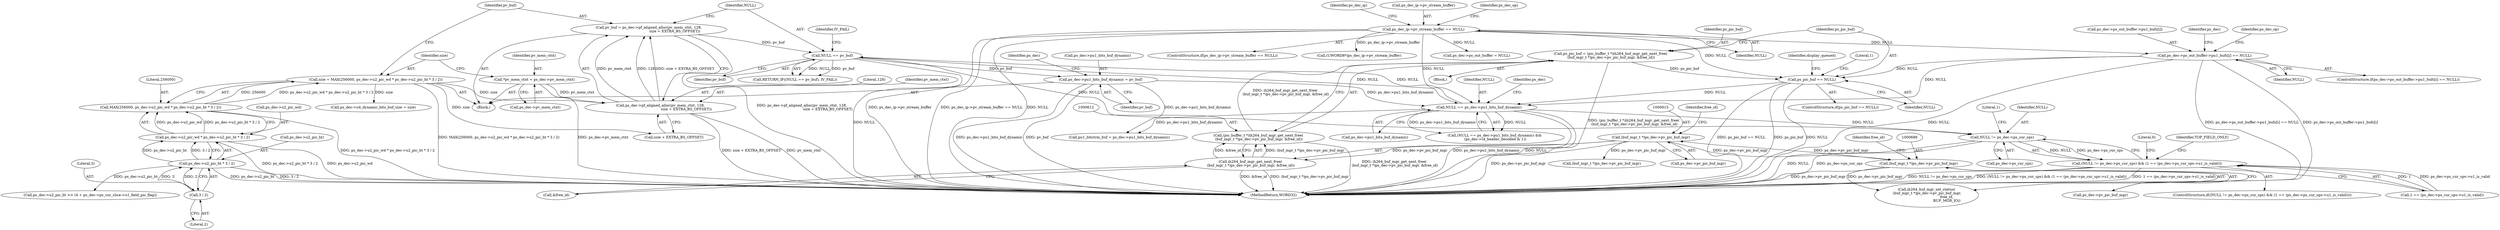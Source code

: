 digraph "0_Android_e86d3cfd2bc28dac421092106751e5638d54a848@pointer" {
"1002170" [label="(Call,NULL != ps_dec->ps_cur_sps)"];
"1001065" [label="(Call,NULL == pv_buf)"];
"1001022" [label="(Call,NULL == ps_dec->pu1_bits_buf_dynamic)"];
"1000420" [label="(Call,ps_dec->ps_out_buffer->pu1_bufs[i] == NULL)"];
"1000266" [label="(Call,ps_dec_ip->pv_stream_buffer == NULL)"];
"1000622" [label="(Call,ps_pic_buf == NULL)"];
"1000609" [label="(Call,ps_pic_buf = (pic_buffer_t *)ih264_buf_mgr_get_next_free(\n (buf_mgr_t *)ps_dec->pv_pic_buf_mgr, &free_id))"];
"1000611" [label="(Call,(pic_buffer_t *)ih264_buf_mgr_get_next_free(\n (buf_mgr_t *)ps_dec->pv_pic_buf_mgr, &free_id))"];
"1000613" [label="(Call,ih264_buf_mgr_get_next_free(\n (buf_mgr_t *)ps_dec->pv_pic_buf_mgr, &free_id))"];
"1000614" [label="(Call,(buf_mgr_t *)ps_dec->pv_pic_buf_mgr)"];
"1000685" [label="(Call,(buf_mgr_t *)ps_dec->pv_pic_buf_mgr)"];
"1001069" [label="(Call,ps_dec->pu1_bits_buf_dynamic = pv_buf)"];
"1001056" [label="(Call,pv_buf = ps_dec->pf_aligned_alloc(pv_mem_ctxt, 128,\n                                              size + EXTRA_BS_OFFSET))"];
"1001058" [label="(Call,ps_dec->pf_aligned_alloc(pv_mem_ctxt, 128,\n                                              size + EXTRA_BS_OFFSET))"];
"1001036" [label="(Call,*pv_mem_ctxt = ps_dec->pv_mem_ctxt)"];
"1001041" [label="(Call,size = MAX(256000, ps_dec->u2_pic_wd * ps_dec->u2_pic_ht * 3 / 2))"];
"1001043" [label="(Call,MAX(256000, ps_dec->u2_pic_wd * ps_dec->u2_pic_ht * 3 / 2))"];
"1001045" [label="(Call,ps_dec->u2_pic_wd * ps_dec->u2_pic_ht * 3 / 2)"];
"1001049" [label="(Call,ps_dec->u2_pic_ht * 3 / 2)"];
"1001053" [label="(Call,3 / 2)"];
"1002169" [label="(Call,(NULL != ps_dec->ps_cur_sps) && (1 == (ps_dec->ps_cur_sps->u1_is_valid)))"];
"1001532" [label="(Call,ps_dec->u2_pic_ht >> (4 + ps_dec->ps_cur_slice->u1_field_pic_flag))"];
"1001057" [label="(Identifier,pv_buf)"];
"1000614" [label="(Call,(buf_mgr_t *)ps_dec->pv_pic_buf_mgr)"];
"1001055" [label="(Literal,2)"];
"1000265" [label="(ControlStructure,if(ps_dec_ip->pv_stream_buffer == NULL))"];
"1000419" [label="(ControlStructure,if(ps_dec->ps_out_buffer->pu1_bufs[i] == NULL))"];
"1001053" [label="(Call,3 / 2)"];
"1001066" [label="(Identifier,NULL)"];
"1000428" [label="(Identifier,NULL)"];
"1000420" [label="(Call,ps_dec->ps_out_buffer->pu1_bufs[i] == NULL)"];
"1001074" [label="(Call,ps_dec->u4_dynamic_bits_buf_size = size)"];
"1001064" [label="(Call,RETURN_IF((NULL == pv_buf), IV_FAIL))"];
"1002175" [label="(Call,1 == (ps_dec->ps_cur_sps->u1_is_valid))"];
"1001003" [label="(Call,(UWORD8*)ps_dec_ip->pv_stream_buffer)"];
"1002176" [label="(Literal,1)"];
"1000421" [label="(Call,ps_dec->ps_out_buffer->pu1_bufs[i])"];
"1000609" [label="(Call,ps_pic_buf = (pic_buffer_t *)ih264_buf_mgr_get_next_free(\n (buf_mgr_t *)ps_dec->pv_pic_buf_mgr, &free_id))"];
"1001049" [label="(Call,ps_dec->u2_pic_ht * 3 / 2)"];
"1002186" [label="(Literal,0)"];
"1001069" [label="(Call,ps_dec->pu1_bits_buf_dynamic = pv_buf)"];
"1002169" [label="(Call,(NULL != ps_dec->ps_cur_sps) && (1 == (ps_dec->ps_cur_sps->u1_is_valid)))"];
"1000624" [label="(Identifier,NULL)"];
"1001041" [label="(Call,size = MAX(256000, ps_dec->u2_pic_wd * ps_dec->u2_pic_ht * 3 / 2))"];
"1001056" [label="(Call,pv_buf = ps_dec->pf_aligned_alloc(pv_mem_ctxt, 128,\n                                              size + EXTRA_BS_OFFSET))"];
"1000685" [label="(Call,(buf_mgr_t *)ps_dec->pv_pic_buf_mgr)"];
"1001042" [label="(Identifier,size)"];
"1002172" [label="(Call,ps_dec->ps_cur_sps)"];
"1001043" [label="(Call,MAX(256000, ps_dec->u2_pic_wd * ps_dec->u2_pic_ht * 3 / 2))"];
"1001065" [label="(Call,NULL == pv_buf)"];
"1002207" [label="(Identifier,TOP_FIELD_ONLY)"];
"1001068" [label="(Identifier,IV_FAIL)"];
"1001038" [label="(Call,ps_dec->pv_mem_ctxt)"];
"1000629" [label="(Identifier,display_queued)"];
"1002170" [label="(Call,NULL != ps_dec->ps_cur_sps)"];
"1000677" [label="(Literal,1)"];
"1001023" [label="(Identifier,NULL)"];
"1001054" [label="(Literal,3)"];
"1001070" [label="(Call,ps_dec->pu1_bits_buf_dynamic)"];
"1000270" [label="(Identifier,NULL)"];
"1001036" [label="(Call,*pv_mem_ctxt = ps_dec->pv_mem_ctxt)"];
"1000684" [label="(Call,ih264_buf_mgr_set_status(\n (buf_mgr_t *)ps_dec->pv_pic_buf_mgr,\n                                    free_id,\n                                    BUF_MGR_IO))"];
"1001037" [label="(Identifier,pv_mem_ctxt)"];
"1001050" [label="(Call,ps_dec->u2_pic_ht)"];
"1002168" [label="(ControlStructure,if((NULL != ps_dec->ps_cur_sps) && (1 == (ps_dec->ps_cur_sps->u1_is_valid))))"];
"1000622" [label="(Call,ps_pic_buf == NULL)"];
"1001060" [label="(Literal,128)"];
"1001045" [label="(Call,ps_dec->u2_pic_wd * ps_dec->u2_pic_ht * 3 / 2)"];
"1000432" [label="(Identifier,ps_dec_op)"];
"1000616" [label="(Call,ps_dec->pv_pic_buf_mgr)"];
"1000267" [label="(Call,ps_dec_ip->pv_stream_buffer)"];
"1000274" [label="(Identifier,ps_dec_op)"];
"1000695" [label="(Call,(buf_mgr_t *)ps_dec->pv_pic_buf_mgr)"];
"1001032" [label="(Block,)"];
"1000266" [label="(Call,ps_dec_ip->pv_stream_buffer == NULL)"];
"1000687" [label="(Call,ps_dec->pv_pic_buf_mgr)"];
"1000621" [label="(ControlStructure,if(ps_pic_buf == NULL))"];
"1001061" [label="(Call,size + EXTRA_BS_OFFSET)"];
"1001029" [label="(Identifier,ps_dec)"];
"1000690" [label="(Identifier,free_id)"];
"1000317" [label="(Call,ps_dec->ps_out_buffer = NULL)"];
"1001084" [label="(Call,pu1_bitstrm_buf = ps_dec->pu1_bits_buf_dynamic)"];
"1002272" [label="(MethodReturn,WORD32)"];
"1001024" [label="(Call,ps_dec->pu1_bits_buf_dynamic)"];
"1001073" [label="(Identifier,pv_buf)"];
"1000610" [label="(Identifier,ps_pic_buf)"];
"1001021" [label="(Call,(NULL == ps_dec->pu1_bits_buf_dynamic) &&\n (ps_dec->i4_header_decoded & 1))"];
"1000611" [label="(Call,(pic_buffer_t *)ih264_buf_mgr_get_next_free(\n (buf_mgr_t *)ps_dec->pv_pic_buf_mgr, &free_id))"];
"1002171" [label="(Identifier,NULL)"];
"1001076" [label="(Identifier,ps_dec)"];
"1000619" [label="(Call,&free_id)"];
"1001044" [label="(Literal,256000)"];
"1001067" [label="(Identifier,pv_buf)"];
"1000289" [label="(Identifier,ps_dec_ip)"];
"1000449" [label="(Identifier,ps_dec)"];
"1000613" [label="(Call,ih264_buf_mgr_get_next_free(\n (buf_mgr_t *)ps_dec->pv_pic_buf_mgr, &free_id))"];
"1001058" [label="(Call,ps_dec->pf_aligned_alloc(pv_mem_ctxt, 128,\n                                              size + EXTRA_BS_OFFSET))"];
"1001046" [label="(Call,ps_dec->u2_pic_wd)"];
"1000623" [label="(Identifier,ps_pic_buf)"];
"1001059" [label="(Identifier,pv_mem_ctxt)"];
"1000607" [label="(Block,)"];
"1001022" [label="(Call,NULL == ps_dec->pu1_bits_buf_dynamic)"];
"1000620" [label="(Identifier,free_id)"];
"1002170" -> "1002169"  [label="AST: "];
"1002170" -> "1002172"  [label="CFG: "];
"1002171" -> "1002170"  [label="AST: "];
"1002172" -> "1002170"  [label="AST: "];
"1002176" -> "1002170"  [label="CFG: "];
"1002169" -> "1002170"  [label="CFG: "];
"1002170" -> "1002272"  [label="DDG: NULL"];
"1002170" -> "1002272"  [label="DDG: ps_dec->ps_cur_sps"];
"1002170" -> "1002169"  [label="DDG: NULL"];
"1002170" -> "1002169"  [label="DDG: ps_dec->ps_cur_sps"];
"1001065" -> "1002170"  [label="DDG: NULL"];
"1001022" -> "1002170"  [label="DDG: NULL"];
"1001065" -> "1001064"  [label="AST: "];
"1001065" -> "1001067"  [label="CFG: "];
"1001066" -> "1001065"  [label="AST: "];
"1001067" -> "1001065"  [label="AST: "];
"1001068" -> "1001065"  [label="CFG: "];
"1001065" -> "1002272"  [label="DDG: NULL"];
"1001065" -> "1001022"  [label="DDG: NULL"];
"1001065" -> "1001064"  [label="DDG: NULL"];
"1001065" -> "1001064"  [label="DDG: pv_buf"];
"1001022" -> "1001065"  [label="DDG: NULL"];
"1001056" -> "1001065"  [label="DDG: pv_buf"];
"1001065" -> "1001069"  [label="DDG: pv_buf"];
"1001022" -> "1001021"  [label="AST: "];
"1001022" -> "1001024"  [label="CFG: "];
"1001023" -> "1001022"  [label="AST: "];
"1001024" -> "1001022"  [label="AST: "];
"1001029" -> "1001022"  [label="CFG: "];
"1001021" -> "1001022"  [label="CFG: "];
"1001022" -> "1002272"  [label="DDG: ps_dec->pu1_bits_buf_dynamic"];
"1001022" -> "1002272"  [label="DDG: NULL"];
"1001022" -> "1001021"  [label="DDG: NULL"];
"1001022" -> "1001021"  [label="DDG: ps_dec->pu1_bits_buf_dynamic"];
"1000420" -> "1001022"  [label="DDG: NULL"];
"1000622" -> "1001022"  [label="DDG: NULL"];
"1000266" -> "1001022"  [label="DDG: NULL"];
"1001069" -> "1001022"  [label="DDG: ps_dec->pu1_bits_buf_dynamic"];
"1001022" -> "1001084"  [label="DDG: ps_dec->pu1_bits_buf_dynamic"];
"1000420" -> "1000419"  [label="AST: "];
"1000420" -> "1000428"  [label="CFG: "];
"1000421" -> "1000420"  [label="AST: "];
"1000428" -> "1000420"  [label="AST: "];
"1000432" -> "1000420"  [label="CFG: "];
"1000449" -> "1000420"  [label="CFG: "];
"1000420" -> "1002272"  [label="DDG: NULL"];
"1000420" -> "1002272"  [label="DDG: ps_dec->ps_out_buffer->pu1_bufs[i] == NULL"];
"1000420" -> "1002272"  [label="DDG: ps_dec->ps_out_buffer->pu1_bufs[i]"];
"1000266" -> "1000420"  [label="DDG: NULL"];
"1000420" -> "1000622"  [label="DDG: NULL"];
"1000266" -> "1000265"  [label="AST: "];
"1000266" -> "1000270"  [label="CFG: "];
"1000267" -> "1000266"  [label="AST: "];
"1000270" -> "1000266"  [label="AST: "];
"1000274" -> "1000266"  [label="CFG: "];
"1000289" -> "1000266"  [label="CFG: "];
"1000266" -> "1002272"  [label="DDG: ps_dec_ip->pv_stream_buffer"];
"1000266" -> "1002272"  [label="DDG: ps_dec_ip->pv_stream_buffer == NULL"];
"1000266" -> "1002272"  [label="DDG: NULL"];
"1000266" -> "1000317"  [label="DDG: NULL"];
"1000266" -> "1000622"  [label="DDG: NULL"];
"1000266" -> "1001003"  [label="DDG: ps_dec_ip->pv_stream_buffer"];
"1000622" -> "1000621"  [label="AST: "];
"1000622" -> "1000624"  [label="CFG: "];
"1000623" -> "1000622"  [label="AST: "];
"1000624" -> "1000622"  [label="AST: "];
"1000629" -> "1000622"  [label="CFG: "];
"1000677" -> "1000622"  [label="CFG: "];
"1000622" -> "1002272"  [label="DDG: ps_pic_buf == NULL"];
"1000622" -> "1002272"  [label="DDG: ps_pic_buf"];
"1000622" -> "1002272"  [label="DDG: NULL"];
"1000609" -> "1000622"  [label="DDG: ps_pic_buf"];
"1000609" -> "1000607"  [label="AST: "];
"1000609" -> "1000611"  [label="CFG: "];
"1000610" -> "1000609"  [label="AST: "];
"1000611" -> "1000609"  [label="AST: "];
"1000623" -> "1000609"  [label="CFG: "];
"1000609" -> "1002272"  [label="DDG: (pic_buffer_t *)ih264_buf_mgr_get_next_free(\n (buf_mgr_t *)ps_dec->pv_pic_buf_mgr, &free_id)"];
"1000611" -> "1000609"  [label="DDG: ih264_buf_mgr_get_next_free(\n (buf_mgr_t *)ps_dec->pv_pic_buf_mgr, &free_id)"];
"1000611" -> "1000613"  [label="CFG: "];
"1000612" -> "1000611"  [label="AST: "];
"1000613" -> "1000611"  [label="AST: "];
"1000611" -> "1002272"  [label="DDG: ih264_buf_mgr_get_next_free(\n (buf_mgr_t *)ps_dec->pv_pic_buf_mgr, &free_id)"];
"1000613" -> "1000611"  [label="DDG: (buf_mgr_t *)ps_dec->pv_pic_buf_mgr"];
"1000613" -> "1000611"  [label="DDG: &free_id"];
"1000613" -> "1000619"  [label="CFG: "];
"1000614" -> "1000613"  [label="AST: "];
"1000619" -> "1000613"  [label="AST: "];
"1000613" -> "1002272"  [label="DDG: (buf_mgr_t *)ps_dec->pv_pic_buf_mgr"];
"1000613" -> "1002272"  [label="DDG: &free_id"];
"1000614" -> "1000613"  [label="DDG: ps_dec->pv_pic_buf_mgr"];
"1000614" -> "1000616"  [label="CFG: "];
"1000615" -> "1000614"  [label="AST: "];
"1000616" -> "1000614"  [label="AST: "];
"1000620" -> "1000614"  [label="CFG: "];
"1000614" -> "1002272"  [label="DDG: ps_dec->pv_pic_buf_mgr"];
"1000685" -> "1000614"  [label="DDG: ps_dec->pv_pic_buf_mgr"];
"1000614" -> "1000685"  [label="DDG: ps_dec->pv_pic_buf_mgr"];
"1000614" -> "1000695"  [label="DDG: ps_dec->pv_pic_buf_mgr"];
"1000685" -> "1000684"  [label="AST: "];
"1000685" -> "1000687"  [label="CFG: "];
"1000686" -> "1000685"  [label="AST: "];
"1000687" -> "1000685"  [label="AST: "];
"1000690" -> "1000685"  [label="CFG: "];
"1000685" -> "1002272"  [label="DDG: ps_dec->pv_pic_buf_mgr"];
"1000685" -> "1000684"  [label="DDG: ps_dec->pv_pic_buf_mgr"];
"1001069" -> "1001032"  [label="AST: "];
"1001069" -> "1001073"  [label="CFG: "];
"1001070" -> "1001069"  [label="AST: "];
"1001073" -> "1001069"  [label="AST: "];
"1001076" -> "1001069"  [label="CFG: "];
"1001069" -> "1002272"  [label="DDG: pv_buf"];
"1001069" -> "1002272"  [label="DDG: ps_dec->pu1_bits_buf_dynamic"];
"1001069" -> "1001084"  [label="DDG: ps_dec->pu1_bits_buf_dynamic"];
"1001056" -> "1001032"  [label="AST: "];
"1001056" -> "1001058"  [label="CFG: "];
"1001057" -> "1001056"  [label="AST: "];
"1001058" -> "1001056"  [label="AST: "];
"1001066" -> "1001056"  [label="CFG: "];
"1001056" -> "1002272"  [label="DDG: ps_dec->pf_aligned_alloc(pv_mem_ctxt, 128,\n                                              size + EXTRA_BS_OFFSET)"];
"1001058" -> "1001056"  [label="DDG: pv_mem_ctxt"];
"1001058" -> "1001056"  [label="DDG: 128"];
"1001058" -> "1001056"  [label="DDG: size + EXTRA_BS_OFFSET"];
"1001058" -> "1001061"  [label="CFG: "];
"1001059" -> "1001058"  [label="AST: "];
"1001060" -> "1001058"  [label="AST: "];
"1001061" -> "1001058"  [label="AST: "];
"1001058" -> "1002272"  [label="DDG: size + EXTRA_BS_OFFSET"];
"1001058" -> "1002272"  [label="DDG: pv_mem_ctxt"];
"1001036" -> "1001058"  [label="DDG: pv_mem_ctxt"];
"1001041" -> "1001058"  [label="DDG: size"];
"1001036" -> "1001032"  [label="AST: "];
"1001036" -> "1001038"  [label="CFG: "];
"1001037" -> "1001036"  [label="AST: "];
"1001038" -> "1001036"  [label="AST: "];
"1001042" -> "1001036"  [label="CFG: "];
"1001036" -> "1002272"  [label="DDG: ps_dec->pv_mem_ctxt"];
"1001041" -> "1001032"  [label="AST: "];
"1001041" -> "1001043"  [label="CFG: "];
"1001042" -> "1001041"  [label="AST: "];
"1001043" -> "1001041"  [label="AST: "];
"1001057" -> "1001041"  [label="CFG: "];
"1001041" -> "1002272"  [label="DDG: MAX(256000, ps_dec->u2_pic_wd * ps_dec->u2_pic_ht * 3 / 2)"];
"1001043" -> "1001041"  [label="DDG: 256000"];
"1001043" -> "1001041"  [label="DDG: ps_dec->u2_pic_wd * ps_dec->u2_pic_ht * 3 / 2"];
"1001041" -> "1001061"  [label="DDG: size"];
"1001041" -> "1001074"  [label="DDG: size"];
"1001043" -> "1001045"  [label="CFG: "];
"1001044" -> "1001043"  [label="AST: "];
"1001045" -> "1001043"  [label="AST: "];
"1001043" -> "1002272"  [label="DDG: ps_dec->u2_pic_wd * ps_dec->u2_pic_ht * 3 / 2"];
"1001045" -> "1001043"  [label="DDG: ps_dec->u2_pic_wd"];
"1001045" -> "1001043"  [label="DDG: ps_dec->u2_pic_ht * 3 / 2"];
"1001045" -> "1001049"  [label="CFG: "];
"1001046" -> "1001045"  [label="AST: "];
"1001049" -> "1001045"  [label="AST: "];
"1001045" -> "1002272"  [label="DDG: ps_dec->u2_pic_ht * 3 / 2"];
"1001045" -> "1002272"  [label="DDG: ps_dec->u2_pic_wd"];
"1001049" -> "1001045"  [label="DDG: ps_dec->u2_pic_ht"];
"1001049" -> "1001045"  [label="DDG: 3 / 2"];
"1001049" -> "1001053"  [label="CFG: "];
"1001050" -> "1001049"  [label="AST: "];
"1001053" -> "1001049"  [label="AST: "];
"1001049" -> "1002272"  [label="DDG: ps_dec->u2_pic_ht"];
"1001049" -> "1002272"  [label="DDG: 3 / 2"];
"1001053" -> "1001049"  [label="DDG: 3"];
"1001053" -> "1001049"  [label="DDG: 2"];
"1001049" -> "1001532"  [label="DDG: ps_dec->u2_pic_ht"];
"1001053" -> "1001055"  [label="CFG: "];
"1001054" -> "1001053"  [label="AST: "];
"1001055" -> "1001053"  [label="AST: "];
"1002169" -> "1002168"  [label="AST: "];
"1002169" -> "1002175"  [label="CFG: "];
"1002175" -> "1002169"  [label="AST: "];
"1002186" -> "1002169"  [label="CFG: "];
"1002207" -> "1002169"  [label="CFG: "];
"1002169" -> "1002272"  [label="DDG: 1 == (ps_dec->ps_cur_sps->u1_is_valid)"];
"1002169" -> "1002272"  [label="DDG: NULL != ps_dec->ps_cur_sps"];
"1002169" -> "1002272"  [label="DDG: (NULL != ps_dec->ps_cur_sps) && (1 == (ps_dec->ps_cur_sps->u1_is_valid))"];
"1002175" -> "1002169"  [label="DDG: 1"];
"1002175" -> "1002169"  [label="DDG: ps_dec->ps_cur_sps->u1_is_valid"];
}
